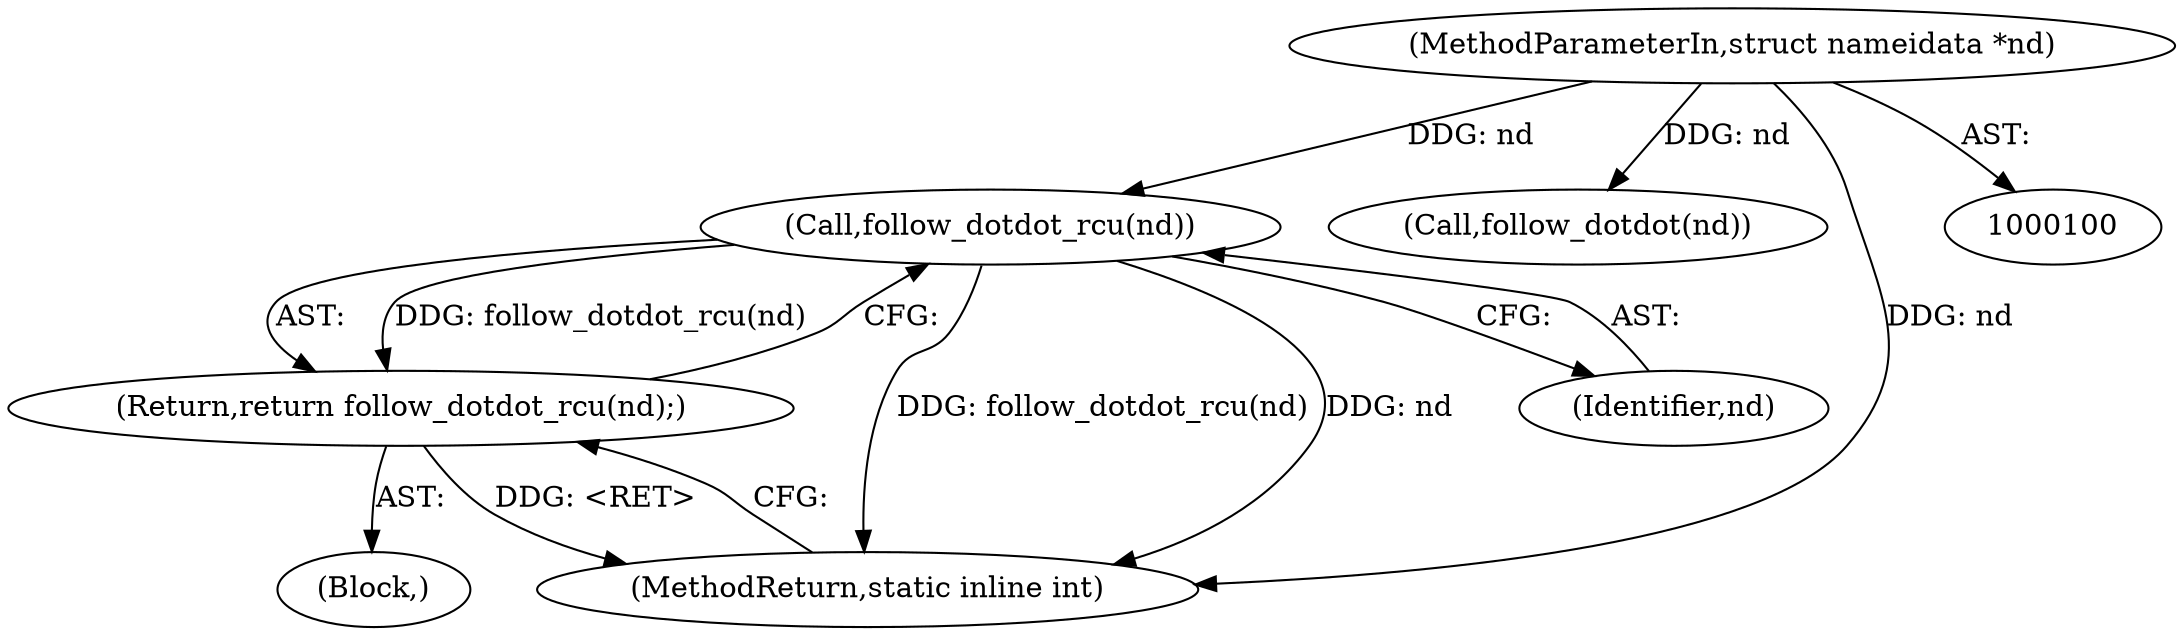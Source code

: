digraph "0_linux_397d425dc26da728396e66d392d5dcb8dac30c37_1@pointer" {
"1000117" [label="(Call,follow_dotdot_rcu(nd))"];
"1000101" [label="(MethodParameterIn,struct nameidata *nd)"];
"1000116" [label="(Return,return follow_dotdot_rcu(nd);)"];
"1000121" [label="(Call,follow_dotdot(nd))"];
"1000125" [label="(MethodReturn,static inline int)"];
"1000101" [label="(MethodParameterIn,struct nameidata *nd)"];
"1000116" [label="(Return,return follow_dotdot_rcu(nd);)"];
"1000118" [label="(Identifier,nd)"];
"1000115" [label="(Block,)"];
"1000117" [label="(Call,follow_dotdot_rcu(nd))"];
"1000117" -> "1000116"  [label="AST: "];
"1000117" -> "1000118"  [label="CFG: "];
"1000118" -> "1000117"  [label="AST: "];
"1000116" -> "1000117"  [label="CFG: "];
"1000117" -> "1000125"  [label="DDG: follow_dotdot_rcu(nd)"];
"1000117" -> "1000125"  [label="DDG: nd"];
"1000117" -> "1000116"  [label="DDG: follow_dotdot_rcu(nd)"];
"1000101" -> "1000117"  [label="DDG: nd"];
"1000101" -> "1000100"  [label="AST: "];
"1000101" -> "1000125"  [label="DDG: nd"];
"1000101" -> "1000121"  [label="DDG: nd"];
"1000116" -> "1000115"  [label="AST: "];
"1000125" -> "1000116"  [label="CFG: "];
"1000116" -> "1000125"  [label="DDG: <RET>"];
}
